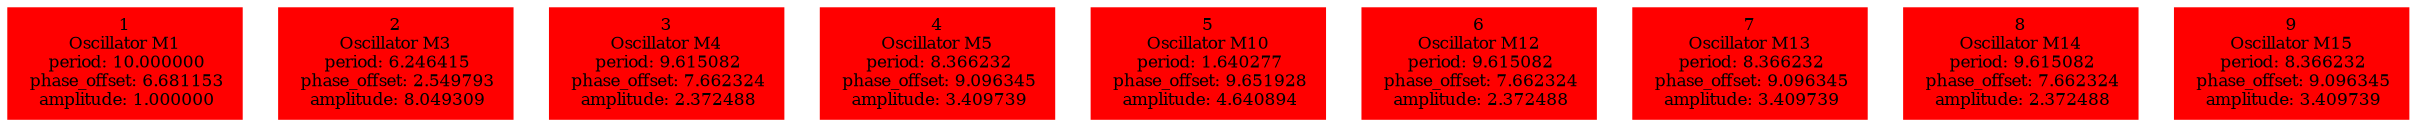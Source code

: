  digraph g{ forcelabels=true;
1 [label=<1<BR />Oscillator M1<BR /> period: 10.000000<BR /> phase_offset: 6.681153<BR /> amplitude: 1.000000>, shape=box,color=red,style=filled,fontsize=8];2 [label=<2<BR />Oscillator M3<BR /> period: 6.246415<BR /> phase_offset: 2.549793<BR /> amplitude: 8.049309>, shape=box,color=red,style=filled,fontsize=8];3 [label=<3<BR />Oscillator M4<BR /> period: 9.615082<BR /> phase_offset: 7.662324<BR /> amplitude: 2.372488>, shape=box,color=red,style=filled,fontsize=8];4 [label=<4<BR />Oscillator M5<BR /> period: 8.366232<BR /> phase_offset: 9.096345<BR /> amplitude: 3.409739>, shape=box,color=red,style=filled,fontsize=8];5 [label=<5<BR />Oscillator M10<BR /> period: 1.640277<BR /> phase_offset: 9.651928<BR /> amplitude: 4.640894>, shape=box,color=red,style=filled,fontsize=8];6 [label=<6<BR />Oscillator M12<BR /> period: 9.615082<BR /> phase_offset: 7.662324<BR /> amplitude: 2.372488>, shape=box,color=red,style=filled,fontsize=8];7 [label=<7<BR />Oscillator M13<BR /> period: 8.366232<BR /> phase_offset: 9.096345<BR /> amplitude: 3.409739>, shape=box,color=red,style=filled,fontsize=8];8 [label=<8<BR />Oscillator M14<BR /> period: 9.615082<BR /> phase_offset: 7.662324<BR /> amplitude: 2.372488>, shape=box,color=red,style=filled,fontsize=8];9 [label=<9<BR />Oscillator M15<BR /> period: 8.366232<BR /> phase_offset: 9.096345<BR /> amplitude: 3.409739>, shape=box,color=red,style=filled,fontsize=8]; }
